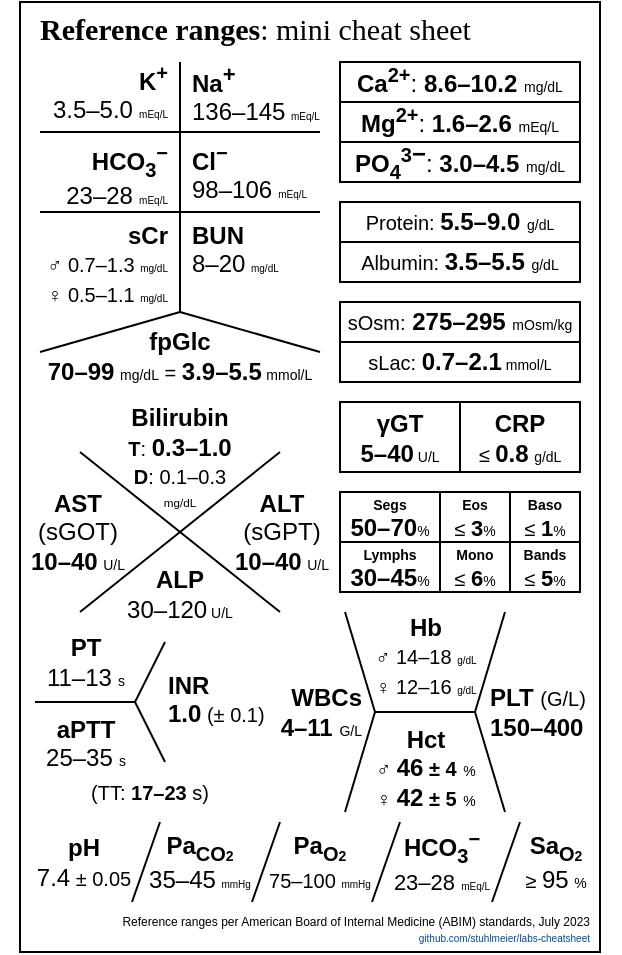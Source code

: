 <mxfile version="21.6.8" type="device">
  <diagram name="Page-1" id="9gB5gMuhXeoSUbxPOk5m">
    <mxGraphModel dx="746" dy="515" grid="1" gridSize="10" guides="1" tooltips="1" connect="1" arrows="1" fold="1" page="1" pageScale="1" pageWidth="827" pageHeight="1169" math="0" shadow="0">
      <root>
        <mxCell id="0" />
        <mxCell id="1" parent="0" />
        <mxCell id="Lg-7b890jlcfKqF9pSF9-2" value="" style="rounded=0;whiteSpace=wrap;html=1;" parent="1" vertex="1">
          <mxGeometry x="50" y="50" width="290" height="475" as="geometry" />
        </mxCell>
        <mxCell id="-JDVQU-w4HYgHOKlYQ-i-51" value="" style="group" parent="1" vertex="1" connectable="0">
          <mxGeometry x="57.5" y="360" width="115" height="90" as="geometry" />
        </mxCell>
        <mxCell id="-JDVQU-w4HYgHOKlYQ-i-43" value="&lt;b&gt;aPTT&lt;/b&gt;&lt;br&gt;&lt;sup style=&quot;&quot;&gt;&lt;font style=&quot;font-size: 12px;&quot;&gt;25–35&lt;/font&gt;&lt;span style=&quot;font-size: 11px;&quot;&gt;&amp;nbsp;&lt;/span&gt;&lt;/sup&gt;&lt;font style=&quot;vertical-align: super; font-size: 7px;&quot;&gt;s&lt;/font&gt;" style="text;html=1;strokeColor=none;fillColor=none;align=center;verticalAlign=top;whiteSpace=wrap;rounded=0;spacingTop=2;spacingRight=0;spacing=0;" parent="-JDVQU-w4HYgHOKlYQ-i-51" vertex="1">
          <mxGeometry y="40" width="50" height="40" as="geometry" />
        </mxCell>
        <mxCell id="-JDVQU-w4HYgHOKlYQ-i-44" value="&lt;b&gt;PT&lt;/b&gt;&lt;br&gt;&lt;sup style=&quot;&quot;&gt;&lt;font style=&quot;font-size: 12px;&quot;&gt;11–13&lt;/font&gt;&lt;span style=&quot;font-size: 11px;&quot;&gt;&amp;nbsp;&lt;/span&gt;&lt;/sup&gt;&lt;font style=&quot;vertical-align: super; font-size: 7px;&quot;&gt;s&lt;/font&gt;" style="text;html=1;strokeColor=none;fillColor=none;align=center;verticalAlign=bottom;whiteSpace=wrap;rounded=0;spacingTop=0;spacingRight=0;spacing=0;" parent="-JDVQU-w4HYgHOKlYQ-i-51" vertex="1">
          <mxGeometry width="50" height="40" as="geometry" />
        </mxCell>
        <mxCell id="-JDVQU-w4HYgHOKlYQ-i-45" value="&lt;b&gt;INR&lt;/b&gt;&lt;br&gt;&lt;b style=&quot;&quot;&gt;&lt;font style=&quot;font-size: 12px;&quot;&gt;1.0&lt;/font&gt;&lt;/b&gt;&lt;span style=&quot;font-size: 10px;&quot;&gt;&amp;nbsp;(± 0.1)&lt;/span&gt;" style="text;html=1;strokeColor=none;fillColor=none;align=left;verticalAlign=top;whiteSpace=wrap;rounded=0;spacingTop=0;spacingRight=0;spacing=0;spacingLeft=6;" parent="-JDVQU-w4HYgHOKlYQ-i-51" vertex="1">
          <mxGeometry x="60" y="20" width="55" height="40" as="geometry" />
        </mxCell>
        <mxCell id="-JDVQU-w4HYgHOKlYQ-i-46" value="" style="endArrow=none;html=1;rounded=0;exitX=0;exitY=0;exitDx=0;exitDy=0;" parent="-JDVQU-w4HYgHOKlYQ-i-51" source="-JDVQU-w4HYgHOKlYQ-i-43" edge="1">
          <mxGeometry width="50" height="50" relative="1" as="geometry">
            <mxPoint x="10" y="40" as="sourcePoint" />
            <mxPoint x="50" y="40" as="targetPoint" />
          </mxGeometry>
        </mxCell>
        <mxCell id="-JDVQU-w4HYgHOKlYQ-i-47" value="" style="endArrow=none;html=1;rounded=0;" parent="-JDVQU-w4HYgHOKlYQ-i-51" edge="1">
          <mxGeometry width="50" height="50" relative="1" as="geometry">
            <mxPoint x="50" y="40" as="sourcePoint" />
            <mxPoint x="65" y="10" as="targetPoint" />
          </mxGeometry>
        </mxCell>
        <mxCell id="-JDVQU-w4HYgHOKlYQ-i-48" value="" style="endArrow=none;html=1;rounded=0;" parent="-JDVQU-w4HYgHOKlYQ-i-51" edge="1">
          <mxGeometry width="50" height="50" relative="1" as="geometry">
            <mxPoint x="50" y="40" as="sourcePoint" />
            <mxPoint x="65" y="70" as="targetPoint" />
          </mxGeometry>
        </mxCell>
        <mxCell id="-JDVQU-w4HYgHOKlYQ-i-101" value="" style="group" parent="1" vertex="1" connectable="0">
          <mxGeometry x="40" y="255" width="190" height="110" as="geometry" />
        </mxCell>
        <mxCell id="-JDVQU-w4HYgHOKlYQ-i-59" value="&lt;b&gt;AST&lt;br&gt;&lt;/b&gt;(sGOT)&lt;br&gt;&lt;font style=&quot;&quot;&gt;&lt;b style=&quot;&quot;&gt;&lt;font style=&quot;font-size: 12px;&quot;&gt;10–40&lt;/font&gt;&lt;/b&gt;&lt;span style=&quot;font-size: 10px;&quot;&gt;&amp;nbsp;&lt;/span&gt;&lt;/font&gt;&lt;font style=&quot;font-size: 7px;&quot;&gt;U/L&lt;/font&gt;" style="text;html=1;strokeColor=none;fillColor=none;align=center;verticalAlign=middle;whiteSpace=wrap;rounded=0;spacingRight=2;spacing=2;" parent="-JDVQU-w4HYgHOKlYQ-i-101" vertex="1">
          <mxGeometry x="10" y="40" width="60" height="40" as="geometry" />
        </mxCell>
        <mxCell id="-JDVQU-w4HYgHOKlYQ-i-60" value="&lt;b&gt;ALT&lt;br&gt;&lt;/b&gt;(sGPT)&lt;br&gt;&lt;font style=&quot;&quot;&gt;&lt;b style=&quot;&quot;&gt;&lt;font style=&quot;font-size: 12px;&quot;&gt;10–40&lt;/font&gt;&lt;/b&gt;&lt;span style=&quot;font-size: 10px;&quot;&gt;&amp;nbsp;&lt;/span&gt;&lt;/font&gt;&lt;font style=&quot;font-size: 7px;&quot;&gt;U/L&lt;/font&gt;" style="text;html=1;strokeColor=none;fillColor=none;align=center;verticalAlign=middle;whiteSpace=wrap;rounded=0;spacingLeft=2;" parent="-JDVQU-w4HYgHOKlYQ-i-101" vertex="1">
          <mxGeometry x="110" y="40" width="60" height="40" as="geometry" />
        </mxCell>
        <mxCell id="-JDVQU-w4HYgHOKlYQ-i-61" value="&lt;div style=&quot;&quot;&gt;&lt;span style=&quot;background-color: initial;&quot;&gt;&lt;b&gt;Bilirubin&lt;/b&gt;&lt;/span&gt;&lt;/div&gt;&lt;div style=&quot;&quot;&gt;&lt;font style=&quot;&quot;&gt;&lt;b style=&quot;font-size: 10px;&quot;&gt;T&lt;/b&gt;&lt;span style=&quot;font-size: 10px;&quot;&gt;: &lt;/span&gt;&lt;b style=&quot;&quot;&gt;&lt;font style=&quot;font-size: 12px;&quot;&gt;0.3–1.0&lt;/font&gt;&lt;/b&gt;&lt;/font&gt;&lt;/div&gt;&lt;div style=&quot;&quot;&gt;&lt;font style=&quot;font-size: 10px;&quot;&gt;&lt;b&gt;D&lt;/b&gt;: 0.1–0.3&lt;/font&gt;&lt;/div&gt;&lt;div style=&quot;&quot;&gt;&lt;font style=&quot;font-size: 7px;&quot;&gt;&lt;sup&gt;mg/dL&lt;/sup&gt;&lt;/font&gt;&lt;/div&gt;" style="text;html=1;strokeColor=none;fillColor=none;align=center;verticalAlign=bottom;whiteSpace=wrap;rounded=0;spacing=0;spacingBottom=6;" parent="-JDVQU-w4HYgHOKlYQ-i-101" vertex="1">
          <mxGeometry x="50" width="80" height="60" as="geometry" />
        </mxCell>
        <mxCell id="-JDVQU-w4HYgHOKlYQ-i-63" value="&lt;div style=&quot;&quot;&gt;&lt;span style=&quot;background-color: initial;&quot;&gt;&lt;b&gt;ALP&lt;/b&gt;&lt;/span&gt;&lt;/div&gt;&lt;div style=&quot;&quot;&gt;&lt;font style=&quot;font-size: 12px;&quot;&gt;30–120&lt;/font&gt;&lt;font style=&quot;font-size: 7px;&quot;&gt; U/L&lt;/font&gt;&lt;/div&gt;" style="text;html=1;strokeColor=none;fillColor=none;align=center;verticalAlign=middle;whiteSpace=wrap;rounded=0;spacing=0;spacingTop=2;" parent="-JDVQU-w4HYgHOKlYQ-i-101" vertex="1">
          <mxGeometry x="50" y="70" width="80" height="40" as="geometry" />
        </mxCell>
        <mxCell id="-JDVQU-w4HYgHOKlYQ-i-67" value="" style="endArrow=none;html=1;rounded=0;" parent="-JDVQU-w4HYgHOKlYQ-i-101" edge="1">
          <mxGeometry width="50" height="50" relative="1" as="geometry">
            <mxPoint x="140" y="100" as="sourcePoint" />
            <mxPoint x="40" y="20" as="targetPoint" />
          </mxGeometry>
        </mxCell>
        <mxCell id="-JDVQU-w4HYgHOKlYQ-i-68" value="" style="endArrow=none;html=1;rounded=0;" parent="-JDVQU-w4HYgHOKlYQ-i-101" edge="1">
          <mxGeometry width="50" height="50" relative="1" as="geometry">
            <mxPoint x="140" y="20" as="sourcePoint" />
            <mxPoint x="40" y="100" as="targetPoint" />
          </mxGeometry>
        </mxCell>
        <mxCell id="-JDVQU-w4HYgHOKlYQ-i-105" value="" style="group" parent="1" vertex="1" connectable="0">
          <mxGeometry x="210" y="80" width="120" height="155" as="geometry" />
        </mxCell>
        <mxCell id="-JDVQU-w4HYgHOKlYQ-i-102" value="&lt;font style=&quot;&quot;&gt;&lt;b style=&quot;font-size: 12px;&quot;&gt;Ca&lt;/b&gt;&lt;sup style=&quot;font-weight: bold;&quot;&gt;&lt;font style=&quot;font-size: 10px;&quot;&gt;2+&lt;/font&gt;&lt;/sup&gt;:&amp;nbsp;&lt;font style=&quot;border-color: var(--border-color); text-align: right;&quot;&gt;&lt;font style=&quot;font-size: 12px; border-color: var(--border-color);&quot;&gt;&lt;b&gt;8.6–10.2&lt;/b&gt;&amp;nbsp;&lt;/font&gt;&lt;font style=&quot;border-color: var(--border-color); font-size: 7px;&quot;&gt;mg/dL&lt;/font&gt;&lt;/font&gt;&lt;/font&gt;" style="text;html=1;strokeColor=default;fillColor=none;align=center;verticalAlign=middle;whiteSpace=wrap;rounded=0;spacingTop=0;spacingRight=0;spacing=0;spacingBottom=2;" parent="-JDVQU-w4HYgHOKlYQ-i-105" vertex="1">
          <mxGeometry width="120" height="20" as="geometry" />
        </mxCell>
        <mxCell id="-JDVQU-w4HYgHOKlYQ-i-103" value="&lt;font style=&quot;&quot;&gt;&lt;b style=&quot;font-size: 12px;&quot;&gt;Mg&lt;/b&gt;&lt;sup style=&quot;font-weight: bold;&quot;&gt;&lt;font style=&quot;font-size: 10px;&quot;&gt;2+&lt;/font&gt;&lt;/sup&gt;&lt;font style=&quot;font-size: 12px;&quot;&gt;:&amp;nbsp;&lt;/font&gt;&lt;font style=&quot;border-color: var(--border-color); text-align: right;&quot;&gt;&lt;font style=&quot;font-size: 12px; border-color: var(--border-color);&quot;&gt;&lt;b&gt;1.6–2.6&lt;/b&gt;&amp;nbsp;&lt;/font&gt;&lt;font style=&quot;border-color: var(--border-color); font-size: 7px;&quot;&gt;mEq/L&lt;/font&gt;&lt;/font&gt;&lt;/font&gt;" style="text;html=1;strokeColor=default;fillColor=none;align=center;verticalAlign=middle;whiteSpace=wrap;rounded=0;spacingTop=0;spacingRight=0;spacing=0;spacingBottom=2;" parent="-JDVQU-w4HYgHOKlYQ-i-105" vertex="1">
          <mxGeometry y="20" width="120" height="20" as="geometry" />
        </mxCell>
        <mxCell id="-JDVQU-w4HYgHOKlYQ-i-104" value="&lt;font style=&quot;&quot;&gt;&lt;b style=&quot;font-size: 12px;&quot;&gt;PO&lt;sub&gt;4&lt;/sub&gt;&lt;sup&gt;3&lt;/sup&gt;&lt;/b&gt;&lt;sup style=&quot;font-size: 12px;&quot;&gt;&lt;b style=&quot;font-size: 12px;&quot;&gt;−&lt;/b&gt;&lt;/sup&gt;&lt;font style=&quot;font-size: 12px;&quot;&gt;:&amp;nbsp;&lt;/font&gt;&lt;font style=&quot;border-color: var(--border-color); text-align: right;&quot;&gt;&lt;font style=&quot;font-size: 12px; border-color: var(--border-color);&quot;&gt;&lt;b&gt;3.0–4.5&lt;/b&gt;&amp;nbsp;&lt;/font&gt;&lt;font style=&quot;border-color: var(--border-color); font-size: 7px;&quot;&gt;mg/dL&lt;/font&gt;&lt;/font&gt;&lt;/font&gt;" style="text;html=1;strokeColor=default;fillColor=none;align=center;verticalAlign=middle;whiteSpace=wrap;rounded=0;spacingTop=0;spacingRight=0;spacing=0;spacingBottom=1;" parent="-JDVQU-w4HYgHOKlYQ-i-105" vertex="1">
          <mxGeometry y="40" width="120" height="20" as="geometry" />
        </mxCell>
        <mxCell id="IumpPEEr2jHmblGkLYoc-4" value="&lt;font style=&quot;&quot;&gt;&lt;font style=&quot;font-size: 10px;&quot;&gt;sLac:&amp;nbsp;&lt;/font&gt;&lt;font style=&quot;border-color: var(--border-color); text-align: right;&quot;&gt;&lt;font style=&quot;border-color: var(--border-color);&quot;&gt;&lt;b&gt;0.7–2.1&lt;/b&gt;&lt;span style=&quot;font-weight: bold; font-size: 7px;&quot;&gt;&amp;nbsp;&lt;/span&gt;&lt;span style=&quot;font-size: 7px;&quot;&gt;mmol&lt;/span&gt;&lt;/font&gt;&lt;font style=&quot;font-size: 7px; border-color: var(--border-color);&quot;&gt;/L&lt;/font&gt;&lt;/font&gt;&lt;/font&gt;" style="text;html=1;strokeColor=default;fillColor=none;align=center;verticalAlign=middle;whiteSpace=wrap;rounded=0;spacingTop=0;spacingRight=0;spacing=0;" parent="-JDVQU-w4HYgHOKlYQ-i-105" vertex="1">
          <mxGeometry y="140" width="120" height="20" as="geometry" />
        </mxCell>
        <mxCell id="-JDVQU-w4HYgHOKlYQ-i-107" value="&lt;font style=&quot;&quot;&gt;&lt;font style=&quot;font-size: 10px;&quot;&gt;Protein:&amp;nbsp;&lt;/font&gt;&lt;font style=&quot;border-color: var(--border-color); text-align: right;&quot;&gt;&lt;font style=&quot;font-size: 12px; border-color: var(--border-color);&quot;&gt;&lt;b&gt;5.5–9.0&lt;/b&gt;&amp;nbsp;&lt;/font&gt;&lt;font style=&quot;border-color: var(--border-color); font-size: 7px;&quot;&gt;g/dL&lt;/font&gt;&lt;/font&gt;&lt;/font&gt;" style="text;html=1;strokeColor=default;fillColor=none;align=center;verticalAlign=middle;whiteSpace=wrap;rounded=0;spacingTop=0;spacingRight=0;spacing=0;" parent="-JDVQU-w4HYgHOKlYQ-i-105" vertex="1">
          <mxGeometry y="70" width="120" height="20" as="geometry" />
        </mxCell>
        <mxCell id="-JDVQU-w4HYgHOKlYQ-i-55" value="&lt;font style=&quot;&quot;&gt;&lt;font style=&quot;font-size: 10px;&quot;&gt;Albumin:&amp;nbsp;&lt;font style=&quot;background-color: initial; font-size: 12px; text-align: right; border-color: var(--border-color);&quot;&gt;&lt;b&gt;3.5–5.5&lt;/b&gt;&amp;nbsp;&lt;/font&gt;&lt;font style=&quot;background-color: initial; text-align: right; border-color: var(--border-color); font-size: 7px;&quot;&gt;g/dL&lt;/font&gt;&lt;br&gt;&lt;/font&gt;&lt;/font&gt;" style="text;html=1;strokeColor=default;fillColor=none;align=center;verticalAlign=middle;whiteSpace=wrap;rounded=0;spacingTop=0;spacingRight=0;spacing=0;" parent="-JDVQU-w4HYgHOKlYQ-i-105" vertex="1">
          <mxGeometry y="90" width="120" height="20" as="geometry" />
        </mxCell>
        <mxCell id="IumpPEEr2jHmblGkLYoc-3" value="&lt;font style=&quot;&quot;&gt;&lt;font style=&quot;font-size: 10px;&quot;&gt;sOsm:&lt;/font&gt;&lt;font style=&quot;font-size: 12px;&quot;&gt;&amp;nbsp;&lt;/font&gt;&lt;b style=&quot;font-size: 12px;&quot;&gt;&lt;font style=&quot;font-size: 12px;&quot;&gt;275–295&lt;/font&gt;&lt;/b&gt;&lt;span style=&quot;font-size: 12px;&quot;&gt;&amp;nbsp;&lt;/span&gt;&lt;font style=&quot;font-size: 7px;&quot;&gt;mOsm/kg&lt;/font&gt;&lt;br&gt;&lt;/font&gt;" style="text;html=1;strokeColor=default;fillColor=none;align=center;verticalAlign=middle;whiteSpace=wrap;rounded=0;spacingTop=0;spacingRight=0;spacing=0;" parent="-JDVQU-w4HYgHOKlYQ-i-105" vertex="1">
          <mxGeometry y="120" width="120" height="20" as="geometry" />
        </mxCell>
        <mxCell id="IumpPEEr2jHmblGkLYoc-27" value="" style="group" parent="1" vertex="1" connectable="0">
          <mxGeometry x="210" y="250" width="120" height="35" as="geometry" />
        </mxCell>
        <mxCell id="-JDVQU-w4HYgHOKlYQ-i-112" value="&lt;font style=&quot;font-size: 7px;&quot;&gt;&lt;b style=&quot;&quot;&gt;&lt;font style=&quot;font-size: 12px;&quot;&gt;γGT&lt;/font&gt;&lt;/b&gt;&lt;br&gt;&lt;font style=&quot;border-color: var(--border-color); text-align: right; font-size: 7px;&quot;&gt;&lt;font style=&quot;border-color: var(--border-color); font-size: 7px;&quot;&gt;&lt;b style=&quot;&quot;&gt;&lt;font style=&quot;font-size: 12px;&quot;&gt;5–40&lt;/font&gt; &lt;/b&gt;&lt;span style=&quot;&quot;&gt;U&lt;/span&gt;&lt;/font&gt;&lt;font style=&quot;font-size: 7px; border-color: var(--border-color);&quot;&gt;/L&lt;/font&gt;&lt;/font&gt;&lt;/font&gt;" style="text;html=1;strokeColor=default;fillColor=none;align=center;verticalAlign=middle;whiteSpace=wrap;rounded=0;spacingTop=0;spacingRight=0;spacing=0;" parent="IumpPEEr2jHmblGkLYoc-27" vertex="1">
          <mxGeometry width="60" height="35" as="geometry" />
        </mxCell>
        <mxCell id="IumpPEEr2jHmblGkLYoc-1" value="&lt;font style=&quot;&quot;&gt;&lt;b style=&quot;&quot;&gt;&lt;font style=&quot;font-size: 12px;&quot;&gt;CRP&lt;/font&gt;&lt;/b&gt;&lt;br&gt;&lt;font style=&quot;border-color: var(--border-color); text-align: right;&quot;&gt;&lt;font style=&quot;border-color: var(--border-color);&quot;&gt;&lt;font style=&quot;&quot;&gt;&lt;font style=&quot;font-size: 10px;&quot;&gt;≤ &lt;/font&gt;&lt;b style=&quot;font-size: 12px;&quot;&gt;0.8&lt;/b&gt;&lt;/font&gt;&lt;b style=&quot;font-size: 10px;&quot;&gt;&amp;nbsp;&lt;/b&gt;&lt;/font&gt;&lt;font style=&quot;border-color: var(--border-color); font-size: 7px;&quot;&gt;g/dL&lt;/font&gt;&lt;/font&gt;&lt;/font&gt;" style="text;html=1;strokeColor=default;fillColor=none;align=center;verticalAlign=middle;whiteSpace=wrap;rounded=0;spacingTop=0;spacingRight=0;spacing=0;" parent="IumpPEEr2jHmblGkLYoc-27" vertex="1">
          <mxGeometry x="60" width="60" height="35" as="geometry" />
        </mxCell>
        <mxCell id="IumpPEEr2jHmblGkLYoc-28" value="" style="group" parent="1" vertex="1" connectable="0">
          <mxGeometry x="210" y="295" width="130" height="50" as="geometry" />
        </mxCell>
        <mxCell id="IumpPEEr2jHmblGkLYoc-21" value="&lt;p style=&quot;line-height: 90%;&quot;&gt;&lt;font style=&quot;font-size: 7px;&quot;&gt;&lt;b&gt;Segs&lt;/b&gt;&lt;/font&gt;&lt;br&gt;&lt;b&gt;50–70&lt;/b&gt;&lt;font style=&quot;font-size: 7px;&quot;&gt;%&lt;/font&gt;&lt;/p&gt;" style="text;html=1;strokeColor=default;fillColor=none;align=center;verticalAlign=middle;whiteSpace=wrap;rounded=0;spacing=0;spacingTop=-2;" parent="IumpPEEr2jHmblGkLYoc-28" vertex="1">
          <mxGeometry width="50" height="25" as="geometry" />
        </mxCell>
        <mxCell id="IumpPEEr2jHmblGkLYoc-22" value="&lt;p style=&quot;line-height: 90%;&quot;&gt;&lt;font style=&quot;font-size: 7px;&quot;&gt;&lt;b&gt;Bands&lt;/b&gt;&lt;/font&gt;&lt;br&gt;&lt;font style=&quot;font-size: 10px;&quot;&gt;≤ &lt;/font&gt;&lt;span style=&quot;font-size: 11px;&quot;&gt;&lt;b&gt;5&lt;/b&gt;&lt;/span&gt;&lt;font style=&quot;font-size: 7px;&quot;&gt;%&lt;/font&gt;&lt;/p&gt;" style="text;html=1;strokeColor=default;fillColor=none;align=center;verticalAlign=middle;whiteSpace=wrap;rounded=0;spacing=0;spacingTop=-2;" parent="IumpPEEr2jHmblGkLYoc-28" vertex="1">
          <mxGeometry x="85" y="25" width="35" height="25" as="geometry" />
        </mxCell>
        <mxCell id="IumpPEEr2jHmblGkLYoc-23" value="&lt;p style=&quot;line-height: 90%;&quot;&gt;&lt;font style=&quot;font-size: 7px;&quot;&gt;&lt;b&gt;Lymphs&lt;/b&gt;&lt;/font&gt;&lt;br&gt;&lt;b&gt;30–45&lt;/b&gt;&lt;font style=&quot;font-size: 7px;&quot;&gt;%&lt;/font&gt;&lt;/p&gt;" style="text;html=1;strokeColor=default;fillColor=none;align=center;verticalAlign=middle;whiteSpace=wrap;rounded=0;spacing=0;spacingTop=-2;" parent="IumpPEEr2jHmblGkLYoc-28" vertex="1">
          <mxGeometry y="25" width="50" height="25" as="geometry" />
        </mxCell>
        <mxCell id="IumpPEEr2jHmblGkLYoc-24" value="&lt;p style=&quot;line-height: 90%;&quot;&gt;&lt;span style=&quot;font-size: 7px;&quot;&gt;&lt;b&gt;Mono&lt;/b&gt;&lt;/span&gt;&lt;br&gt;&lt;font style=&quot;font-size: 10px;&quot;&gt;≤ &lt;/font&gt;&lt;span style=&quot;font-size: 11px;&quot;&gt;&lt;b&gt;6&lt;/b&gt;&lt;/span&gt;&lt;font style=&quot;font-size: 7px;&quot;&gt;%&lt;/font&gt;&lt;/p&gt;" style="text;html=1;strokeColor=default;fillColor=none;align=center;verticalAlign=middle;whiteSpace=wrap;rounded=0;spacing=0;spacingTop=-2;" parent="IumpPEEr2jHmblGkLYoc-28" vertex="1">
          <mxGeometry x="50" y="25" width="35" height="25" as="geometry" />
        </mxCell>
        <mxCell id="IumpPEEr2jHmblGkLYoc-25" value="&lt;p style=&quot;line-height: 90%;&quot;&gt;&lt;span style=&quot;font-size: 7px;&quot;&gt;&lt;b&gt;Baso&lt;/b&gt;&lt;/span&gt;&lt;br&gt;&lt;font style=&quot;font-size: 10px;&quot;&gt;≤ &lt;/font&gt;&lt;span style=&quot;font-size: 11px;&quot;&gt;&lt;b&gt;1&lt;/b&gt;&lt;/span&gt;&lt;font style=&quot;font-size: 7px;&quot;&gt;%&lt;/font&gt;&lt;/p&gt;" style="text;html=1;strokeColor=default;fillColor=none;align=center;verticalAlign=middle;whiteSpace=wrap;rounded=0;spacing=0;spacingTop=-2;" parent="IumpPEEr2jHmblGkLYoc-28" vertex="1">
          <mxGeometry x="85" width="35" height="25" as="geometry" />
        </mxCell>
        <mxCell id="IumpPEEr2jHmblGkLYoc-26" value="&lt;p style=&quot;line-height: 90%;&quot;&gt;&lt;font style=&quot;font-size: 7px;&quot;&gt;&lt;b&gt;Eos&lt;/b&gt;&lt;/font&gt;&lt;br&gt;&lt;font style=&quot;font-size: 10px;&quot;&gt;≤ &lt;/font&gt;&lt;span style=&quot;font-size: 11px;&quot;&gt;&lt;b&gt;3&lt;/b&gt;&lt;/span&gt;&lt;font style=&quot;font-size: 7px;&quot;&gt;%&lt;/font&gt;&lt;/p&gt;" style="text;html=1;strokeColor=default;fillColor=none;align=center;verticalAlign=middle;whiteSpace=wrap;rounded=0;spacing=0;spacingTop=-2;" parent="IumpPEEr2jHmblGkLYoc-28" vertex="1">
          <mxGeometry x="50" width="35" height="25" as="geometry" />
        </mxCell>
        <mxCell id="IumpPEEr2jHmblGkLYoc-29" value="&lt;font style=&quot;font-size: 10px;&quot;&gt;(TT: &lt;b style=&quot;font-size: 10px;&quot;&gt;17–23&lt;/b&gt; s)&lt;/font&gt;" style="text;html=1;strokeColor=none;fillColor=none;align=center;verticalAlign=middle;whiteSpace=wrap;rounded=0;fontSize=10;" parent="1" vertex="1">
          <mxGeometry x="70" y="430" width="90" height="30" as="geometry" />
        </mxCell>
        <mxCell id="-JDVQU-w4HYgHOKlYQ-i-53" value="" style="group" parent="1" vertex="1" connectable="0">
          <mxGeometry x="40" y="75" width="170" height="170" as="geometry" />
        </mxCell>
        <mxCell id="-JDVQU-w4HYgHOKlYQ-i-6" value="&lt;b&gt;Na&lt;/b&gt;&lt;sup style=&quot;&quot;&gt;&lt;b style=&quot;font-size: 11px;&quot;&gt;+&lt;/b&gt;&lt;br&gt;&lt;font style=&quot;font-size: 12px;&quot;&gt;136–145&lt;/font&gt; &lt;font style=&quot;font-size: 5px;&quot;&gt;mEq/L&lt;/font&gt;&lt;br&gt;&lt;/sup&gt;" style="text;html=1;strokeColor=none;fillColor=none;align=left;verticalAlign=top;whiteSpace=wrap;rounded=0;spacingLeft=6;spacingTop=0;spacingBottom=0;spacing=0;" parent="-JDVQU-w4HYgHOKlYQ-i-53" vertex="1">
          <mxGeometry x="90" width="80" height="40" as="geometry" />
        </mxCell>
        <mxCell id="-JDVQU-w4HYgHOKlYQ-i-7" value="&lt;b style=&quot;&quot;&gt;&lt;span style=&quot;font-size: 12px;&quot;&gt;K&lt;/span&gt;&lt;sup&gt;+&lt;/sup&gt;&lt;/b&gt;&lt;br&gt;&lt;sup style=&quot;&quot;&gt;&lt;font style=&quot;font-size: 12px;&quot;&gt;3.5–5.0&lt;/font&gt;&lt;span style=&quot;font-size: 11px;&quot;&gt;&amp;nbsp;&lt;/span&gt;&lt;/sup&gt;&lt;font style=&quot;vertical-align: super; font-size: 5px;&quot;&gt;mEq/L&lt;/font&gt;" style="text;html=1;strokeColor=none;fillColor=none;align=right;verticalAlign=top;whiteSpace=wrap;rounded=0;spacingTop=0;spacingRight=6;spacing=0;" parent="-JDVQU-w4HYgHOKlYQ-i-53" vertex="1">
          <mxGeometry x="10" width="80" height="40" as="geometry" />
        </mxCell>
        <mxCell id="-JDVQU-w4HYgHOKlYQ-i-8" value="&lt;b&gt;HCO&lt;sub&gt;3&lt;/sub&gt;&lt;/b&gt;&lt;b&gt;&lt;sup&gt;−&lt;/sup&gt;&lt;/b&gt;&lt;br&gt;&lt;sup style=&quot;&quot;&gt;&lt;font style=&quot;font-size: 12px;&quot;&gt;23–28&lt;/font&gt;&lt;span style=&quot;font-size: 11px;&quot;&gt;&amp;nbsp;&lt;/span&gt;&lt;/sup&gt;&lt;font style=&quot;vertical-align: super; font-size: 5px;&quot;&gt;mEq/L&lt;/font&gt;" style="text;html=1;strokeColor=none;fillColor=none;align=right;verticalAlign=top;whiteSpace=wrap;rounded=0;spacingTop=0;spacingRight=6;spacing=0;" parent="-JDVQU-w4HYgHOKlYQ-i-53" vertex="1">
          <mxGeometry x="10" y="40" width="80" height="40" as="geometry" />
        </mxCell>
        <mxCell id="-JDVQU-w4HYgHOKlYQ-i-10" value="&lt;b&gt;&lt;span style=&quot;font-size: 12px;&quot;&gt;Cl&lt;/span&gt;&lt;sup&gt;−&lt;/sup&gt;&lt;/b&gt;&lt;br&gt;&lt;sup style=&quot;&quot;&gt;&lt;font style=&quot;font-size: 12px;&quot;&gt;98–106&lt;/font&gt;&lt;span style=&quot;font-size: 11px;&quot;&gt;&amp;nbsp;&lt;/span&gt;&lt;/sup&gt;&lt;font style=&quot;vertical-align: super; font-size: 5px;&quot;&gt;mEq/L&lt;/font&gt;" style="text;html=1;strokeColor=none;fillColor=none;align=left;verticalAlign=top;whiteSpace=wrap;rounded=0;spacingLeft=6;spacingTop=0;spacingBottom=0;spacing=0;" parent="-JDVQU-w4HYgHOKlYQ-i-53" vertex="1">
          <mxGeometry x="90" y="40" width="80" height="40" as="geometry" />
        </mxCell>
        <mxCell id="-JDVQU-w4HYgHOKlYQ-i-19" value="&lt;b style=&quot;border-color: var(--border-color);&quot;&gt;sCr&lt;br style=&quot;border-color: var(--border-color);&quot;&gt;&lt;/b&gt;&lt;font style=&quot;border-color: var(--border-color); font-size: 10px;&quot;&gt;♂ 0.7–1.3&amp;nbsp;&lt;/font&gt;&lt;font style=&quot;border-color: var(--border-color);&quot;&gt;&lt;font style=&quot;border-color: var(--border-color); font-size: 5px;&quot;&gt;mg/dL&lt;/font&gt;&lt;br style=&quot;border-color: var(--border-color);&quot;&gt;&lt;font style=&quot;font-size: 10px;&quot;&gt;♀ 0.5–1.1&amp;nbsp;&lt;/font&gt;&lt;font style=&quot;border-color: var(--border-color); font-size: 5px;&quot;&gt;mg/dL&lt;/font&gt;&lt;/font&gt;" style="text;html=1;strokeColor=none;fillColor=none;align=right;verticalAlign=top;whiteSpace=wrap;rounded=0;spacing=0;spacingRight=6;" parent="-JDVQU-w4HYgHOKlYQ-i-53" vertex="1">
          <mxGeometry y="80" width="90" height="50" as="geometry" />
        </mxCell>
        <mxCell id="-JDVQU-w4HYgHOKlYQ-i-21" value="&lt;b style=&quot;border-color: var(--border-color);&quot;&gt;BUN&lt;br style=&quot;border-color: var(--border-color);&quot;&gt;&lt;/b&gt;&lt;sup style=&quot;border-color: var(--border-color);&quot;&gt;&lt;font style=&quot;font-size: 12px;&quot;&gt;8–20&lt;/font&gt;&amp;nbsp;&lt;/sup&gt;&lt;font style=&quot;border-color: var(--border-color); vertical-align: super; font-size: 5px;&quot;&gt;mg/dL&lt;/font&gt;" style="text;html=1;strokeColor=none;fillColor=none;align=left;verticalAlign=top;whiteSpace=wrap;rounded=0;spacing=0;spacingLeft=6;" parent="-JDVQU-w4HYgHOKlYQ-i-53" vertex="1">
          <mxGeometry x="90" y="80" width="60" height="50" as="geometry" />
        </mxCell>
        <mxCell id="-JDVQU-w4HYgHOKlYQ-i-13" value="&lt;p style=&quot;line-height: 120%;&quot;&gt;&lt;span style=&quot;font-size: 12px;&quot;&gt;&lt;b style=&quot;&quot;&gt;fpGlc&lt;br&gt;&lt;/b&gt;&lt;/span&gt;&lt;font style=&quot;&quot;&gt;&lt;b style=&quot;&quot;&gt;&lt;font style=&quot;font-size: 12px;&quot;&gt;70–99&lt;/font&gt;&lt;/b&gt;&lt;span style=&quot;font-size: 10px;&quot;&gt;&amp;nbsp;&lt;/span&gt;&lt;/font&gt;&lt;font style=&quot;&quot;&gt;&lt;font style=&quot;font-size: 7px;&quot;&gt;mg/dL&lt;/font&gt;&lt;span style=&quot;font-size: 10px;&quot;&gt; =&amp;nbsp;&lt;/span&gt;&lt;/font&gt;&lt;font size=&quot;1&quot; style=&quot;&quot;&gt;&lt;b style=&quot;font-size: 12px;&quot;&gt;3.9–5.5&lt;/b&gt;&lt;/font&gt;&lt;font style=&quot;font-size: 8px;&quot;&gt; &lt;/font&gt;&lt;font style=&quot;font-size: 7px;&quot;&gt;mmol/L&lt;/font&gt;&lt;/p&gt;" style="text;html=1;strokeColor=none;fillColor=none;align=center;verticalAlign=middle;whiteSpace=wrap;rounded=0;" parent="-JDVQU-w4HYgHOKlYQ-i-53" vertex="1">
          <mxGeometry x="10" y="132.5" width="160" height="40" as="geometry" />
        </mxCell>
        <mxCell id="-JDVQU-w4HYgHOKlYQ-i-1" value="" style="endArrow=none;html=1;rounded=0;" parent="-JDVQU-w4HYgHOKlYQ-i-53" edge="1">
          <mxGeometry width="50" height="50" relative="1" as="geometry">
            <mxPoint x="20" y="40" as="sourcePoint" />
            <mxPoint x="160" y="40" as="targetPoint" />
          </mxGeometry>
        </mxCell>
        <mxCell id="-JDVQU-w4HYgHOKlYQ-i-2" value="" style="endArrow=none;html=1;rounded=0;" parent="-JDVQU-w4HYgHOKlYQ-i-53" edge="1">
          <mxGeometry width="50" height="50" relative="1" as="geometry">
            <mxPoint x="20" y="80" as="sourcePoint" />
            <mxPoint x="160" y="80" as="targetPoint" />
          </mxGeometry>
        </mxCell>
        <mxCell id="-JDVQU-w4HYgHOKlYQ-i-5" value="" style="endArrow=none;html=1;rounded=0;" parent="-JDVQU-w4HYgHOKlYQ-i-53" edge="1">
          <mxGeometry width="50" height="50" relative="1" as="geometry">
            <mxPoint x="90" y="130" as="sourcePoint" />
            <mxPoint x="90" y="5" as="targetPoint" />
          </mxGeometry>
        </mxCell>
        <mxCell id="-JDVQU-w4HYgHOKlYQ-i-3" value="" style="endArrow=none;html=1;rounded=0;" parent="-JDVQU-w4HYgHOKlYQ-i-53" edge="1">
          <mxGeometry width="50" height="50" relative="1" as="geometry">
            <mxPoint x="90" y="130" as="sourcePoint" />
            <mxPoint x="160" y="150" as="targetPoint" />
          </mxGeometry>
        </mxCell>
        <mxCell id="-JDVQU-w4HYgHOKlYQ-i-4" value="" style="endArrow=none;html=1;rounded=0;" parent="-JDVQU-w4HYgHOKlYQ-i-53" edge="1">
          <mxGeometry width="50" height="50" relative="1" as="geometry">
            <mxPoint x="90" y="130" as="sourcePoint" />
            <mxPoint x="20" y="150" as="targetPoint" />
          </mxGeometry>
        </mxCell>
        <mxCell id="Lg-7b890jlcfKqF9pSF9-3" value="&lt;font style=&quot;font-size: 6px;&quot;&gt;Reference ranges per American Board of Internal Medicine (ABIM) standards, July 2023&lt;/font&gt;" style="text;html=1;strokeColor=none;fillColor=none;align=right;verticalAlign=middle;whiteSpace=wrap;rounded=0;fontSize=6;spacing=0;spacingLeft=0;spacingRight=5;" parent="1" vertex="1">
          <mxGeometry x="50" y="505" width="290" height="10" as="geometry" />
        </mxCell>
        <mxCell id="oVJ8Kd1ITLFu-oG8kT8t-1" value="" style="group" parent="1" vertex="1" connectable="0">
          <mxGeometry x="50" y="460" width="300" height="42" as="geometry" />
        </mxCell>
        <mxCell id="-JDVQU-w4HYgHOKlYQ-i-86" value="&lt;b&gt;Pa&lt;sub&gt;CO&lt;/sub&gt;&lt;/b&gt;&lt;font style=&quot;&quot;&gt;&lt;sub style=&quot;font-size: 7px;&quot;&gt;&lt;b&gt;2&lt;/b&gt;&lt;/sub&gt;&lt;br&gt;&lt;font style=&quot;font-size: 12px;&quot;&gt;35–45&lt;/font&gt;&lt;font style=&quot;font-size: 10px;&quot;&gt; &lt;/font&gt;&lt;font style=&quot;font-size: 5px;&quot;&gt;mmHg&lt;/font&gt;&lt;br&gt;&lt;/font&gt;" style="text;html=1;strokeColor=none;fillColor=none;align=center;verticalAlign=middle;whiteSpace=wrap;rounded=0;rotation=0;" parent="oVJ8Kd1ITLFu-oG8kT8t-1" vertex="1">
          <mxGeometry x="60" width="60" height="40" as="geometry" />
        </mxCell>
        <mxCell id="-JDVQU-w4HYgHOKlYQ-i-85" value="" style="endArrow=none;html=1;rounded=0;" parent="oVJ8Kd1ITLFu-oG8kT8t-1" edge="1">
          <mxGeometry width="50" height="50" relative="1" as="geometry">
            <mxPoint x="70" as="sourcePoint" />
            <mxPoint x="56" y="40" as="targetPoint" />
          </mxGeometry>
        </mxCell>
        <mxCell id="-JDVQU-w4HYgHOKlYQ-i-87" value="&lt;b&gt;HCO&lt;sub&gt;3&lt;/sub&gt;&lt;/b&gt;&lt;b&gt;&lt;sup&gt;&lt;font style=&quot;font-size: 10px;&quot;&gt;−&lt;/font&gt;&lt;/sup&gt;&lt;/b&gt;&lt;br&gt;&lt;sup style=&quot;font-size: 11px;&quot;&gt;&lt;font style=&quot;font-size: 11px;&quot;&gt;23–28&lt;/font&gt;&amp;nbsp;&lt;/sup&gt;&lt;font style=&quot;vertical-align: super; font-size: 5px;&quot;&gt;mEq/L&lt;/font&gt;" style="text;html=1;strokeColor=none;fillColor=none;align=center;verticalAlign=middle;whiteSpace=wrap;rounded=0;spacingTop=0;spacingRight=0;spacing=2;rotation=0;spacingLeft=8;" parent="oVJ8Kd1ITLFu-oG8kT8t-1" vertex="1">
          <mxGeometry x="177" y="2" width="60" height="40" as="geometry" />
        </mxCell>
        <mxCell id="-JDVQU-w4HYgHOKlYQ-i-88" value="&lt;b&gt;Pa&lt;sub&gt;O&lt;/sub&gt;&lt;/b&gt;&lt;font style=&quot;&quot;&gt;&lt;sub style=&quot;font-size: 7px;&quot;&gt;&lt;b&gt;2&lt;/b&gt;&lt;/sub&gt;&lt;br&gt;&lt;font style=&quot;font-size: 10px;&quot;&gt;75–100&amp;nbsp;&lt;/font&gt;&lt;font style=&quot;font-size: 5px;&quot;&gt;mmHg&lt;/font&gt;&lt;br&gt;&lt;/font&gt;" style="text;html=1;strokeColor=none;fillColor=none;align=center;verticalAlign=middle;whiteSpace=wrap;rounded=0;rotation=0;" parent="oVJ8Kd1ITLFu-oG8kT8t-1" vertex="1">
          <mxGeometry x="120" width="60" height="40" as="geometry" />
        </mxCell>
        <mxCell id="-JDVQU-w4HYgHOKlYQ-i-89" value="&lt;b&gt;Sa&lt;sub&gt;O&lt;/sub&gt;&lt;/b&gt;&lt;font style=&quot;&quot;&gt;&lt;sub style=&quot;font-size: 7px;&quot;&gt;&lt;b&gt;2&lt;/b&gt;&lt;/sub&gt;&lt;br&gt;&lt;font style=&quot;font-size: 10px;&quot;&gt;≥ &lt;/font&gt;&lt;font style=&quot;font-size: 12px;&quot;&gt;95&lt;/font&gt;&lt;font style=&quot;font-size: 10px;&quot;&gt;&amp;nbsp;&lt;/font&gt;&lt;font style=&quot;font-size: 7px;&quot;&gt;%&lt;/font&gt;&lt;br&gt;&lt;/font&gt;" style="text;html=1;strokeColor=none;fillColor=none;align=center;verticalAlign=middle;whiteSpace=wrap;rounded=0;rotation=0;" parent="oVJ8Kd1ITLFu-oG8kT8t-1" vertex="1">
          <mxGeometry x="238" width="60" height="40" as="geometry" />
        </mxCell>
        <mxCell id="-JDVQU-w4HYgHOKlYQ-i-90" value="&lt;font style=&quot;&quot;&gt;&lt;b&gt;pH&lt;/b&gt;&lt;br&gt;&lt;font style=&quot;font-size: 12px;&quot;&gt;7.4&lt;/font&gt;&lt;font style=&quot;font-size: 10px;&quot;&gt; ± 0.05&lt;/font&gt;&lt;br&gt;&lt;/font&gt;" style="text;html=1;strokeColor=none;fillColor=none;align=center;verticalAlign=middle;whiteSpace=wrap;rounded=0;rotation=0;" parent="oVJ8Kd1ITLFu-oG8kT8t-1" vertex="1">
          <mxGeometry x="2" width="60" height="40" as="geometry" />
        </mxCell>
        <mxCell id="-JDVQU-w4HYgHOKlYQ-i-96" value="" style="endArrow=none;html=1;rounded=0;" parent="oVJ8Kd1ITLFu-oG8kT8t-1" edge="1">
          <mxGeometry width="50" height="50" relative="1" as="geometry">
            <mxPoint x="130" as="sourcePoint" />
            <mxPoint x="116" y="40" as="targetPoint" />
          </mxGeometry>
        </mxCell>
        <mxCell id="-JDVQU-w4HYgHOKlYQ-i-97" value="" style="endArrow=none;html=1;rounded=0;" parent="oVJ8Kd1ITLFu-oG8kT8t-1" edge="1">
          <mxGeometry width="50" height="50" relative="1" as="geometry">
            <mxPoint x="190" as="sourcePoint" />
            <mxPoint x="176" y="40" as="targetPoint" />
          </mxGeometry>
        </mxCell>
        <mxCell id="-JDVQU-w4HYgHOKlYQ-i-98" value="" style="endArrow=none;html=1;rounded=0;" parent="oVJ8Kd1ITLFu-oG8kT8t-1" edge="1">
          <mxGeometry width="50" height="50" relative="1" as="geometry">
            <mxPoint x="250" as="sourcePoint" />
            <mxPoint x="236" y="40" as="targetPoint" />
          </mxGeometry>
        </mxCell>
        <mxCell id="oVJ8Kd1ITLFu-oG8kT8t-2" value="" style="group" parent="1" vertex="1" connectable="0">
          <mxGeometry x="162.5" y="345" width="180" height="120" as="geometry" />
        </mxCell>
        <mxCell id="-JDVQU-w4HYgHOKlYQ-i-24" value="&lt;b&gt;WBCs&lt;/b&gt;&lt;br&gt;&lt;font style=&quot;&quot;&gt;&lt;b style=&quot;&quot;&gt;&lt;font style=&quot;font-size: 12px;&quot;&gt;4–11&lt;/font&gt;&lt;/b&gt; &lt;/font&gt;&lt;font style=&quot;font-size: 7px;&quot;&gt;G/L&lt;/font&gt;" style="text;html=1;strokeColor=none;fillColor=none;align=right;verticalAlign=middle;whiteSpace=wrap;rounded=0;spacingRight=0;spacing=2;" parent="oVJ8Kd1ITLFu-oG8kT8t-2" vertex="1">
          <mxGeometry y="40" width="60" height="40" as="geometry" />
        </mxCell>
        <mxCell id="-JDVQU-w4HYgHOKlYQ-i-25" value="&lt;b&gt;PLT&lt;/b&gt; &lt;font style=&quot;font-size: 10px;&quot;&gt;(G/L)&lt;/font&gt;&lt;br&gt;&lt;font style=&quot;&quot;&gt;&lt;b style=&quot;&quot;&gt;&lt;font style=&quot;font-size: 12px;&quot;&gt;150–400&lt;/font&gt;&lt;/b&gt;&lt;/font&gt;" style="text;html=1;strokeColor=none;fillColor=none;align=left;verticalAlign=middle;whiteSpace=wrap;rounded=0;spacingLeft=0;" parent="oVJ8Kd1ITLFu-oG8kT8t-2" vertex="1">
          <mxGeometry x="120" y="40" width="60" height="40" as="geometry" />
        </mxCell>
        <mxCell id="-JDVQU-w4HYgHOKlYQ-i-27" value="&lt;b style=&quot;border-color: var(--border-color); text-align: right;&quot;&gt;Hb&lt;br style=&quot;border-color: var(--border-color);&quot;&gt;&lt;/b&gt;&lt;font style=&quot;border-color: var(--border-color); text-align: right; font-size: 10px;&quot;&gt;♂ 14–18&amp;nbsp;&lt;/font&gt;&lt;font style=&quot;border-color: var(--border-color); text-align: right;&quot;&gt;&lt;font style=&quot;border-color: var(--border-color); font-size: 5px;&quot;&gt;g/dL&lt;/font&gt;&lt;br style=&quot;border-color: var(--border-color);&quot;&gt;&lt;font style=&quot;border-color: var(--border-color); font-size: 10px;&quot;&gt;♀ 12–16&amp;nbsp;&lt;/font&gt;&lt;font style=&quot;border-color: var(--border-color); font-size: 5px;&quot;&gt;g/dL&lt;/font&gt;&lt;/font&gt;" style="text;html=1;strokeColor=none;fillColor=none;align=center;verticalAlign=bottom;whiteSpace=wrap;rounded=0;spacing=0;spacingBottom=6;" parent="oVJ8Kd1ITLFu-oG8kT8t-2" vertex="1">
          <mxGeometry x="50" width="80" height="60" as="geometry" />
        </mxCell>
        <mxCell id="-JDVQU-w4HYgHOKlYQ-i-39" style="edgeStyle=orthogonalEdgeStyle;rounded=0;orthogonalLoop=1;jettySize=auto;html=1;exitX=0.5;exitY=0;exitDx=0;exitDy=0;" parent="oVJ8Kd1ITLFu-oG8kT8t-2" source="-JDVQU-w4HYgHOKlYQ-i-28" edge="1">
          <mxGeometry relative="1" as="geometry">
            <mxPoint x="89.818" y="60.091" as="targetPoint" />
          </mxGeometry>
        </mxCell>
        <mxCell id="-JDVQU-w4HYgHOKlYQ-i-28" value="&lt;b style=&quot;border-color: var(--border-color); text-align: right;&quot;&gt;Hct&lt;br style=&quot;border-color: var(--border-color);&quot;&gt;&lt;/b&gt;&lt;font style=&quot;border-color: var(--border-color); text-align: right;&quot;&gt;&lt;span style=&quot;font-size: 10px;&quot;&gt;♂ &lt;/span&gt;&lt;b style=&quot;&quot;&gt;&lt;font style=&quot;font-size: 12px;&quot;&gt;46&lt;/font&gt;&lt;span style=&quot;font-size: 10px;&quot;&gt; ± 4&lt;/span&gt;&lt;/b&gt; &lt;/font&gt;&lt;font style=&quot;border-color: var(--border-color); text-align: right; font-size: 7px;&quot;&gt;%&lt;/font&gt;&lt;font style=&quot;border-color: var(--border-color); text-align: right;&quot;&gt;&lt;br style=&quot;border-color: var(--border-color);&quot;&gt;&lt;font style=&quot;border-color: var(--border-color);&quot;&gt;&lt;span style=&quot;font-size: 10px;&quot;&gt;♀ &lt;/span&gt;&lt;b style=&quot;&quot;&gt;&lt;font style=&quot;font-size: 12px;&quot;&gt;42&lt;/font&gt;&lt;span style=&quot;font-size: 10px;&quot;&gt; ± 5&lt;/span&gt;&lt;/b&gt; &lt;/font&gt;&lt;font style=&quot;border-color: var(--border-color); font-size: 7px;&quot;&gt;%&lt;/font&gt;&lt;/font&gt;" style="text;html=1;strokeColor=none;fillColor=none;align=center;verticalAlign=top;whiteSpace=wrap;rounded=0;spacing=0;spacingTop=2;" parent="oVJ8Kd1ITLFu-oG8kT8t-2" vertex="1">
          <mxGeometry x="50" y="60" width="80" height="60" as="geometry" />
        </mxCell>
        <mxCell id="-JDVQU-w4HYgHOKlYQ-i-31" value="" style="endArrow=none;html=1;rounded=0;" parent="oVJ8Kd1ITLFu-oG8kT8t-2" edge="1">
          <mxGeometry width="50" height="50" relative="1" as="geometry">
            <mxPoint x="65" y="60" as="sourcePoint" />
            <mxPoint x="115" y="60" as="targetPoint" />
          </mxGeometry>
        </mxCell>
        <mxCell id="-JDVQU-w4HYgHOKlYQ-i-33" value="" style="endArrow=none;html=1;rounded=0;" parent="oVJ8Kd1ITLFu-oG8kT8t-2" edge="1">
          <mxGeometry width="50" height="50" relative="1" as="geometry">
            <mxPoint x="115" y="60" as="sourcePoint" />
            <mxPoint x="130" y="10" as="targetPoint" />
          </mxGeometry>
        </mxCell>
        <mxCell id="-JDVQU-w4HYgHOKlYQ-i-34" value="" style="endArrow=none;html=1;rounded=0;" parent="oVJ8Kd1ITLFu-oG8kT8t-2" edge="1">
          <mxGeometry width="50" height="50" relative="1" as="geometry">
            <mxPoint x="115" y="60" as="sourcePoint" />
            <mxPoint x="130" y="110" as="targetPoint" />
          </mxGeometry>
        </mxCell>
        <mxCell id="-JDVQU-w4HYgHOKlYQ-i-35" value="" style="endArrow=none;html=1;rounded=0;" parent="oVJ8Kd1ITLFu-oG8kT8t-2" edge="1">
          <mxGeometry width="50" height="50" relative="1" as="geometry">
            <mxPoint x="65" y="60" as="sourcePoint" />
            <mxPoint x="50" y="10" as="targetPoint" />
          </mxGeometry>
        </mxCell>
        <mxCell id="-JDVQU-w4HYgHOKlYQ-i-36" value="" style="endArrow=none;html=1;rounded=0;" parent="oVJ8Kd1ITLFu-oG8kT8t-2" edge="1">
          <mxGeometry width="50" height="50" relative="1" as="geometry">
            <mxPoint x="65" y="60" as="sourcePoint" />
            <mxPoint x="50" y="110" as="targetPoint" />
          </mxGeometry>
        </mxCell>
        <mxCell id="JKXTub6ezFfogjvS9oxq-1" value="&lt;b&gt;Reference ranges&lt;/b&gt;: mini cheat sheet" style="text;html=1;strokeColor=none;fillColor=none;align=left;verticalAlign=middle;whiteSpace=wrap;rounded=0;fontSize=15;spacing=10;spacingTop=0;fontFamily=Tahoma;" parent="1" vertex="1">
          <mxGeometry x="50" y="50" width="290" height="25" as="geometry" />
        </mxCell>
        <mxCell id="NAE5KJ55JXz5p-YQpohp-1" value="github.com/stuhlmeier/labs-cheatsheet" style="text;html=1;strokeColor=none;fillColor=none;align=right;verticalAlign=middle;whiteSpace=wrap;rounded=0;fontSize=5;spacingRight=5;spacing=0;fontColor=#004C99;" vertex="1" parent="1">
          <mxGeometry x="220" y="512" width="120" height="10" as="geometry" />
        </mxCell>
      </root>
    </mxGraphModel>
  </diagram>
</mxfile>
